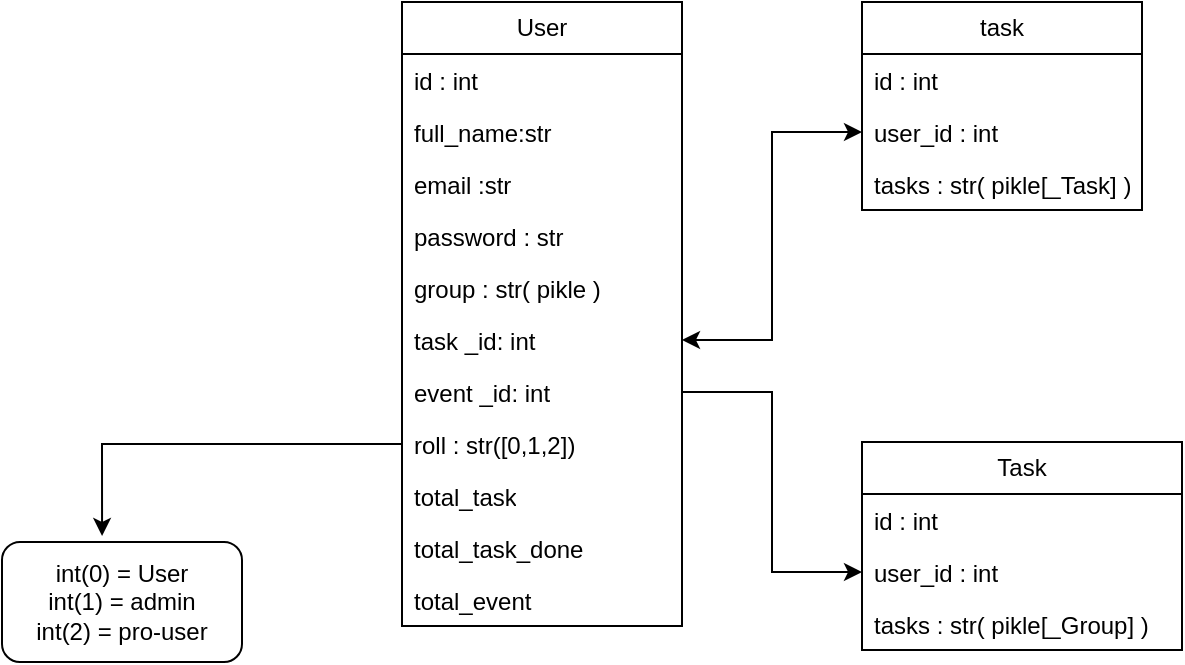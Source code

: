 <mxfile version="22.1.2" type="device">
  <diagram name="Page-1" id="9f46799a-70d6-7492-0946-bef42562c5a5">
    <mxGraphModel dx="1120" dy="524" grid="1" gridSize="10" guides="1" tooltips="1" connect="1" arrows="1" fold="1" page="1" pageScale="1" pageWidth="1100" pageHeight="850" background="none" math="0" shadow="0">
      <root>
        <mxCell id="0" />
        <mxCell id="1" parent="0" />
        <mxCell id="NMx6F2-wzhurITA7qmi6-5" value="User" style="swimlane;fontStyle=0;childLayout=stackLayout;horizontal=1;startSize=26;fillColor=none;horizontalStack=0;resizeParent=1;resizeParentMax=0;resizeLast=0;collapsible=1;marginBottom=0;whiteSpace=wrap;html=1;" parent="1" vertex="1">
          <mxGeometry x="230" y="120" width="140" height="312" as="geometry" />
        </mxCell>
        <mxCell id="NMx6F2-wzhurITA7qmi6-7" value="id : int&lt;span style=&quot;white-space: pre;&quot;&gt;&#x9;&lt;/span&gt;" style="text;strokeColor=none;fillColor=none;align=left;verticalAlign=top;spacingLeft=4;spacingRight=4;overflow=hidden;rotatable=0;points=[[0,0.5],[1,0.5]];portConstraint=eastwest;whiteSpace=wrap;html=1;" parent="NMx6F2-wzhurITA7qmi6-5" vertex="1">
          <mxGeometry y="26" width="140" height="26" as="geometry" />
        </mxCell>
        <mxCell id="NMx6F2-wzhurITA7qmi6-8" value="full_name:str&lt;br&gt;" style="text;strokeColor=none;fillColor=none;align=left;verticalAlign=top;spacingLeft=4;spacingRight=4;overflow=hidden;rotatable=0;points=[[0,0.5],[1,0.5]];portConstraint=eastwest;whiteSpace=wrap;html=1;" parent="NMx6F2-wzhurITA7qmi6-5" vertex="1">
          <mxGeometry y="52" width="140" height="26" as="geometry" />
        </mxCell>
        <mxCell id="NMx6F2-wzhurITA7qmi6-9" value="email :str" style="text;strokeColor=none;fillColor=none;align=left;verticalAlign=top;spacingLeft=4;spacingRight=4;overflow=hidden;rotatable=0;points=[[0,0.5],[1,0.5]];portConstraint=eastwest;whiteSpace=wrap;html=1;" parent="NMx6F2-wzhurITA7qmi6-5" vertex="1">
          <mxGeometry y="78" width="140" height="26" as="geometry" />
        </mxCell>
        <mxCell id="k1kiTt85mkr1e4q64LcO-1" value="password : str" style="text;strokeColor=none;fillColor=none;align=left;verticalAlign=top;spacingLeft=4;spacingRight=4;overflow=hidden;rotatable=0;points=[[0,0.5],[1,0.5]];portConstraint=eastwest;whiteSpace=wrap;html=1;" parent="NMx6F2-wzhurITA7qmi6-5" vertex="1">
          <mxGeometry y="104" width="140" height="26" as="geometry" />
        </mxCell>
        <mxCell id="NMx6F2-wzhurITA7qmi6-14" value="group&amp;nbsp;: str( pikle )" style="text;strokeColor=none;fillColor=none;align=left;verticalAlign=top;spacingLeft=4;spacingRight=4;overflow=hidden;rotatable=0;points=[[0,0.5],[1,0.5]];portConstraint=eastwest;whiteSpace=wrap;html=1;" parent="NMx6F2-wzhurITA7qmi6-5" vertex="1">
          <mxGeometry y="130" width="140" height="26" as="geometry" />
        </mxCell>
        <mxCell id="WUObxZhtXatudTKc8jaD-7" value="task _id: int" style="text;strokeColor=none;fillColor=none;align=left;verticalAlign=top;spacingLeft=4;spacingRight=4;overflow=hidden;rotatable=0;points=[[0,0.5],[1,0.5]];portConstraint=eastwest;whiteSpace=wrap;html=1;" parent="NMx6F2-wzhurITA7qmi6-5" vertex="1">
          <mxGeometry y="156" width="140" height="26" as="geometry" />
        </mxCell>
        <mxCell id="4-BBNsaA58S2kTJT0lrA-1" value="event _id: int" style="text;strokeColor=none;fillColor=none;align=left;verticalAlign=top;spacingLeft=4;spacingRight=4;overflow=hidden;rotatable=0;points=[[0,0.5],[1,0.5]];portConstraint=eastwest;whiteSpace=wrap;html=1;" parent="NMx6F2-wzhurITA7qmi6-5" vertex="1">
          <mxGeometry y="182" width="140" height="26" as="geometry" />
        </mxCell>
        <mxCell id="NMx6F2-wzhurITA7qmi6-26" value="roll : str([0,1,2])" style="text;strokeColor=none;fillColor=none;align=left;verticalAlign=top;spacingLeft=4;spacingRight=4;overflow=hidden;rotatable=0;points=[[0,0.5],[1,0.5]];portConstraint=eastwest;whiteSpace=wrap;html=1;" parent="NMx6F2-wzhurITA7qmi6-5" vertex="1">
          <mxGeometry y="208" width="140" height="26" as="geometry" />
        </mxCell>
        <mxCell id="IkHA3_vkv80Z5RDxV2Yz-5" value="total_task" style="text;strokeColor=none;fillColor=none;align=left;verticalAlign=top;spacingLeft=4;spacingRight=4;overflow=hidden;rotatable=0;points=[[0,0.5],[1,0.5]];portConstraint=eastwest;whiteSpace=wrap;html=1;" vertex="1" parent="NMx6F2-wzhurITA7qmi6-5">
          <mxGeometry y="234" width="140" height="26" as="geometry" />
        </mxCell>
        <mxCell id="IkHA3_vkv80Z5RDxV2Yz-6" value="total_task_done" style="text;strokeColor=none;fillColor=none;align=left;verticalAlign=top;spacingLeft=4;spacingRight=4;overflow=hidden;rotatable=0;points=[[0,0.5],[1,0.5]];portConstraint=eastwest;whiteSpace=wrap;html=1;" vertex="1" parent="NMx6F2-wzhurITA7qmi6-5">
          <mxGeometry y="260" width="140" height="26" as="geometry" />
        </mxCell>
        <mxCell id="IkHA3_vkv80Z5RDxV2Yz-7" value="total_event" style="text;strokeColor=none;fillColor=none;align=left;verticalAlign=top;spacingLeft=4;spacingRight=4;overflow=hidden;rotatable=0;points=[[0,0.5],[1,0.5]];portConstraint=eastwest;whiteSpace=wrap;html=1;" vertex="1" parent="NMx6F2-wzhurITA7qmi6-5">
          <mxGeometry y="286" width="140" height="26" as="geometry" />
        </mxCell>
        <mxCell id="WUObxZhtXatudTKc8jaD-1" value="task" style="swimlane;fontStyle=0;childLayout=stackLayout;horizontal=1;startSize=26;fillColor=none;horizontalStack=0;resizeParent=1;resizeParentMax=0;resizeLast=0;collapsible=1;marginBottom=0;whiteSpace=wrap;html=1;" parent="1" vertex="1">
          <mxGeometry x="460" y="120" width="140" height="104" as="geometry" />
        </mxCell>
        <mxCell id="WUObxZhtXatudTKc8jaD-2" value="id : int&lt;span style=&quot;white-space: pre;&quot;&gt;&#x9;&lt;/span&gt;" style="text;strokeColor=none;fillColor=none;align=left;verticalAlign=top;spacingLeft=4;spacingRight=4;overflow=hidden;rotatable=0;points=[[0,0.5],[1,0.5]];portConstraint=eastwest;whiteSpace=wrap;html=1;" parent="WUObxZhtXatudTKc8jaD-1" vertex="1">
          <mxGeometry y="26" width="140" height="26" as="geometry" />
        </mxCell>
        <mxCell id="WUObxZhtXatudTKc8jaD-4" value="user_id : int" style="text;strokeColor=none;fillColor=none;align=left;verticalAlign=top;spacingLeft=4;spacingRight=4;overflow=hidden;rotatable=0;points=[[0,0.5],[1,0.5]];portConstraint=eastwest;whiteSpace=wrap;html=1;" parent="WUObxZhtXatudTKc8jaD-1" vertex="1">
          <mxGeometry y="52" width="140" height="26" as="geometry" />
        </mxCell>
        <mxCell id="NMx6F2-wzhurITA7qmi6-15" value="tasks : str( pikle[_Task] )" style="text;strokeColor=none;fillColor=none;align=left;verticalAlign=top;spacingLeft=4;spacingRight=4;overflow=hidden;rotatable=0;points=[[0,0.5],[1,0.5]];portConstraint=eastwest;whiteSpace=wrap;html=1;" parent="WUObxZhtXatudTKc8jaD-1" vertex="1">
          <mxGeometry y="78" width="140" height="26" as="geometry" />
        </mxCell>
        <mxCell id="WUObxZhtXatudTKc8jaD-8" value="" style="endArrow=classic;startArrow=classic;html=1;rounded=0;exitX=1;exitY=0.5;exitDx=0;exitDy=0;entryX=0;entryY=0.5;entryDx=0;entryDy=0;edgeStyle=elbowEdgeStyle;" parent="1" source="WUObxZhtXatudTKc8jaD-7" target="WUObxZhtXatudTKc8jaD-4" edge="1">
          <mxGeometry width="50" height="50" relative="1" as="geometry">
            <mxPoint x="520" y="300" as="sourcePoint" />
            <mxPoint x="570" y="250" as="targetPoint" />
          </mxGeometry>
        </mxCell>
        <mxCell id="WUObxZhtXatudTKc8jaD-10" value="int(0) = User&lt;br&gt;int(1) = admin&lt;br&gt;int(2) = pro-user" style="rounded=1;whiteSpace=wrap;html=1;" parent="1" vertex="1">
          <mxGeometry x="30" y="390" width="120" height="60" as="geometry" />
        </mxCell>
        <mxCell id="WUObxZhtXatudTKc8jaD-11" style="edgeStyle=orthogonalEdgeStyle;rounded=0;orthogonalLoop=1;jettySize=auto;html=1;exitX=0;exitY=0.5;exitDx=0;exitDy=0;entryX=0.417;entryY=-0.05;entryDx=0;entryDy=0;entryPerimeter=0;" parent="1" source="NMx6F2-wzhurITA7qmi6-26" target="WUObxZhtXatudTKc8jaD-10" edge="1">
          <mxGeometry relative="1" as="geometry" />
        </mxCell>
        <mxCell id="4-BBNsaA58S2kTJT0lrA-3" value="Task" style="swimlane;fontStyle=0;childLayout=stackLayout;horizontal=1;startSize=26;fillColor=none;horizontalStack=0;resizeParent=1;resizeParentMax=0;resizeLast=0;collapsible=1;marginBottom=0;whiteSpace=wrap;html=1;" parent="1" vertex="1">
          <mxGeometry x="460" y="340" width="160" height="104" as="geometry" />
        </mxCell>
        <mxCell id="4-BBNsaA58S2kTJT0lrA-4" value="id : int&lt;span style=&quot;white-space: pre;&quot;&gt;&#x9;&lt;/span&gt;" style="text;strokeColor=none;fillColor=none;align=left;verticalAlign=top;spacingLeft=4;spacingRight=4;overflow=hidden;rotatable=0;points=[[0,0.5],[1,0.5]];portConstraint=eastwest;whiteSpace=wrap;html=1;" parent="4-BBNsaA58S2kTJT0lrA-3" vertex="1">
          <mxGeometry y="26" width="160" height="26" as="geometry" />
        </mxCell>
        <mxCell id="4-BBNsaA58S2kTJT0lrA-5" value="user_id : int" style="text;strokeColor=none;fillColor=none;align=left;verticalAlign=top;spacingLeft=4;spacingRight=4;overflow=hidden;rotatable=0;points=[[0,0.5],[1,0.5]];portConstraint=eastwest;whiteSpace=wrap;html=1;" parent="4-BBNsaA58S2kTJT0lrA-3" vertex="1">
          <mxGeometry y="52" width="160" height="26" as="geometry" />
        </mxCell>
        <mxCell id="4-BBNsaA58S2kTJT0lrA-6" value="tasks : str( pikle[_Group] )" style="text;strokeColor=none;fillColor=none;align=left;verticalAlign=top;spacingLeft=4;spacingRight=4;overflow=hidden;rotatable=0;points=[[0,0.5],[1,0.5]];portConstraint=eastwest;whiteSpace=wrap;html=1;" parent="4-BBNsaA58S2kTJT0lrA-3" vertex="1">
          <mxGeometry y="78" width="160" height="26" as="geometry" />
        </mxCell>
        <mxCell id="4-BBNsaA58S2kTJT0lrA-7" value="" style="edgeStyle=orthogonalEdgeStyle;rounded=0;orthogonalLoop=1;jettySize=auto;html=1;entryX=0;entryY=0.5;entryDx=0;entryDy=0;" parent="1" source="4-BBNsaA58S2kTJT0lrA-1" target="4-BBNsaA58S2kTJT0lrA-5" edge="1">
          <mxGeometry relative="1" as="geometry" />
        </mxCell>
      </root>
    </mxGraphModel>
  </diagram>
</mxfile>

